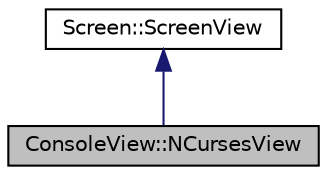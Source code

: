 digraph "ConsoleView::NCursesView"
{
 // LATEX_PDF_SIZE
  edge [fontname="Helvetica",fontsize="10",labelfontname="Helvetica",labelfontsize="10"];
  node [fontname="Helvetica",fontsize="10",shape=record];
  Node1 [label="ConsoleView::NCursesView",height=0.2,width=0.4,color="black", fillcolor="grey75", style="filled", fontcolor="black",tooltip="class NCursesView -"];
  Node2 -> Node1 [dir="back",color="midnightblue",fontsize="10",style="solid",fontname="Helvetica"];
  Node2 [label="Screen::ScreenView",height=0.2,width=0.4,color="black", fillcolor="white", style="filled",URL="$classScreen_1_1ScreenView.html",tooltip="class ScreenView -"];
}
